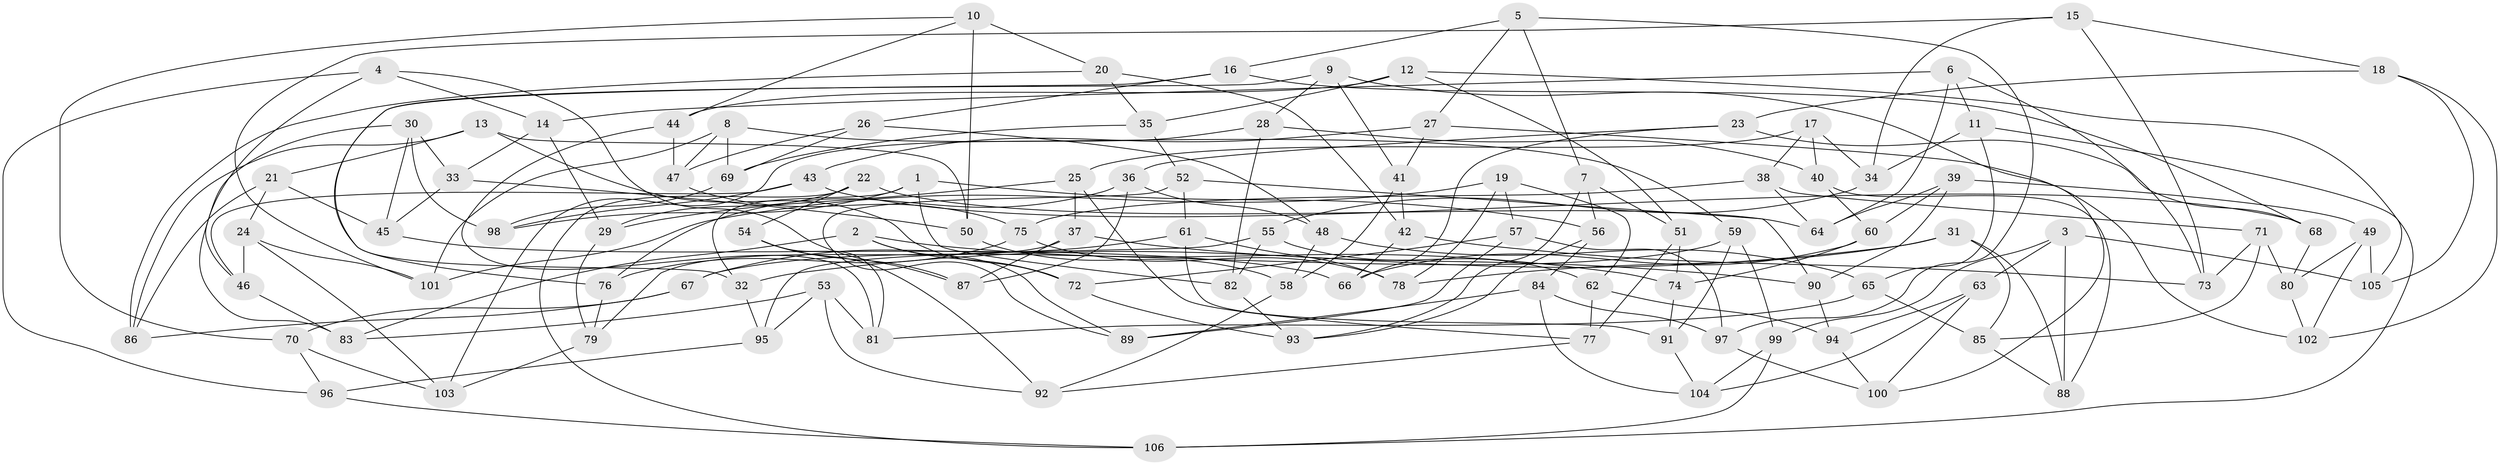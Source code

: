 // Generated by graph-tools (version 1.1) at 2025/59/03/09/25 04:59:20]
// undirected, 106 vertices, 212 edges
graph export_dot {
graph [start="1"]
  node [color=gray90,style=filled];
  1;
  2;
  3;
  4;
  5;
  6;
  7;
  8;
  9;
  10;
  11;
  12;
  13;
  14;
  15;
  16;
  17;
  18;
  19;
  20;
  21;
  22;
  23;
  24;
  25;
  26;
  27;
  28;
  29;
  30;
  31;
  32;
  33;
  34;
  35;
  36;
  37;
  38;
  39;
  40;
  41;
  42;
  43;
  44;
  45;
  46;
  47;
  48;
  49;
  50;
  51;
  52;
  53;
  54;
  55;
  56;
  57;
  58;
  59;
  60;
  61;
  62;
  63;
  64;
  65;
  66;
  67;
  68;
  69;
  70;
  71;
  72;
  73;
  74;
  75;
  76;
  77;
  78;
  79;
  80;
  81;
  82;
  83;
  84;
  85;
  86;
  87;
  88;
  89;
  90;
  91;
  92;
  93;
  94;
  95;
  96;
  97;
  98;
  99;
  100;
  101;
  102;
  103;
  104;
  105;
  106;
  1 -- 98;
  1 -- 32;
  1 -- 82;
  1 -- 56;
  2 -- 89;
  2 -- 72;
  2 -- 83;
  2 -- 74;
  3 -- 63;
  3 -- 99;
  3 -- 105;
  3 -- 88;
  4 -- 46;
  4 -- 14;
  4 -- 96;
  4 -- 87;
  5 -- 7;
  5 -- 97;
  5 -- 16;
  5 -- 27;
  6 -- 11;
  6 -- 73;
  6 -- 14;
  6 -- 64;
  7 -- 51;
  7 -- 93;
  7 -- 56;
  8 -- 47;
  8 -- 101;
  8 -- 59;
  8 -- 69;
  9 -- 41;
  9 -- 76;
  9 -- 28;
  9 -- 100;
  10 -- 20;
  10 -- 70;
  10 -- 50;
  10 -- 44;
  11 -- 65;
  11 -- 34;
  11 -- 106;
  12 -- 51;
  12 -- 105;
  12 -- 35;
  12 -- 44;
  13 -- 86;
  13 -- 21;
  13 -- 72;
  13 -- 50;
  14 -- 33;
  14 -- 29;
  15 -- 101;
  15 -- 73;
  15 -- 34;
  15 -- 18;
  16 -- 68;
  16 -- 26;
  16 -- 32;
  17 -- 25;
  17 -- 40;
  17 -- 38;
  17 -- 34;
  18 -- 102;
  18 -- 23;
  18 -- 105;
  19 -- 62;
  19 -- 57;
  19 -- 101;
  19 -- 78;
  20 -- 42;
  20 -- 35;
  20 -- 86;
  21 -- 45;
  21 -- 24;
  21 -- 86;
  22 -- 106;
  22 -- 64;
  22 -- 29;
  22 -- 54;
  23 -- 68;
  23 -- 66;
  23 -- 36;
  24 -- 46;
  24 -- 103;
  24 -- 101;
  25 -- 77;
  25 -- 29;
  25 -- 37;
  26 -- 48;
  26 -- 69;
  26 -- 47;
  27 -- 41;
  27 -- 43;
  27 -- 102;
  28 -- 103;
  28 -- 40;
  28 -- 82;
  29 -- 79;
  30 -- 45;
  30 -- 33;
  30 -- 83;
  30 -- 98;
  31 -- 88;
  31 -- 32;
  31 -- 85;
  31 -- 78;
  32 -- 95;
  33 -- 50;
  33 -- 45;
  34 -- 55;
  35 -- 69;
  35 -- 52;
  36 -- 48;
  36 -- 87;
  36 -- 76;
  37 -- 79;
  37 -- 90;
  37 -- 87;
  38 -- 75;
  38 -- 71;
  38 -- 64;
  39 -- 60;
  39 -- 90;
  39 -- 49;
  39 -- 64;
  40 -- 88;
  40 -- 60;
  41 -- 42;
  41 -- 58;
  42 -- 66;
  42 -- 73;
  43 -- 68;
  43 -- 98;
  43 -- 46;
  44 -- 47;
  44 -- 81;
  45 -- 66;
  46 -- 83;
  47 -- 75;
  48 -- 58;
  48 -- 65;
  49 -- 80;
  49 -- 105;
  49 -- 102;
  50 -- 58;
  51 -- 77;
  51 -- 74;
  52 -- 61;
  52 -- 90;
  52 -- 89;
  53 -- 83;
  53 -- 95;
  53 -- 92;
  53 -- 81;
  54 -- 87;
  54 -- 92;
  54 -- 81;
  55 -- 82;
  55 -- 95;
  55 -- 62;
  56 -- 93;
  56 -- 84;
  57 -- 97;
  57 -- 72;
  57 -- 89;
  58 -- 92;
  59 -- 99;
  59 -- 91;
  59 -- 67;
  60 -- 74;
  60 -- 66;
  61 -- 67;
  61 -- 91;
  61 -- 78;
  62 -- 94;
  62 -- 77;
  63 -- 100;
  63 -- 104;
  63 -- 94;
  65 -- 81;
  65 -- 85;
  67 -- 70;
  67 -- 86;
  68 -- 80;
  69 -- 98;
  70 -- 96;
  70 -- 103;
  71 -- 73;
  71 -- 85;
  71 -- 80;
  72 -- 93;
  74 -- 91;
  75 -- 78;
  75 -- 76;
  76 -- 79;
  77 -- 92;
  79 -- 103;
  80 -- 102;
  82 -- 93;
  84 -- 104;
  84 -- 89;
  84 -- 97;
  85 -- 88;
  90 -- 94;
  91 -- 104;
  94 -- 100;
  95 -- 96;
  96 -- 106;
  97 -- 100;
  99 -- 106;
  99 -- 104;
}
